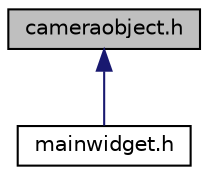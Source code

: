 digraph "cameraobject.h"
{
 // LATEX_PDF_SIZE
  edge [fontname="Helvetica",fontsize="10",labelfontname="Helvetica",labelfontsize="10"];
  node [fontname="Helvetica",fontsize="10",shape=record];
  Node1 [label="cameraobject.h",height=0.2,width=0.4,color="black", fillcolor="grey75", style="filled", fontcolor="black",tooltip="le fichier contient la classe CameraObject qui gère l'objet Caméra"];
  Node1 -> Node2 [dir="back",color="midnightblue",fontsize="10",style="solid",fontname="Helvetica"];
  Node2 [label="mainwidget.h",height=0.2,width=0.4,color="black", fillcolor="white", style="filled",URL="$mainwidget_8h.html",tooltip="la classe MainWidget est la classe principale qui contiens le graphe de scène et initialise la confit..."];
}
